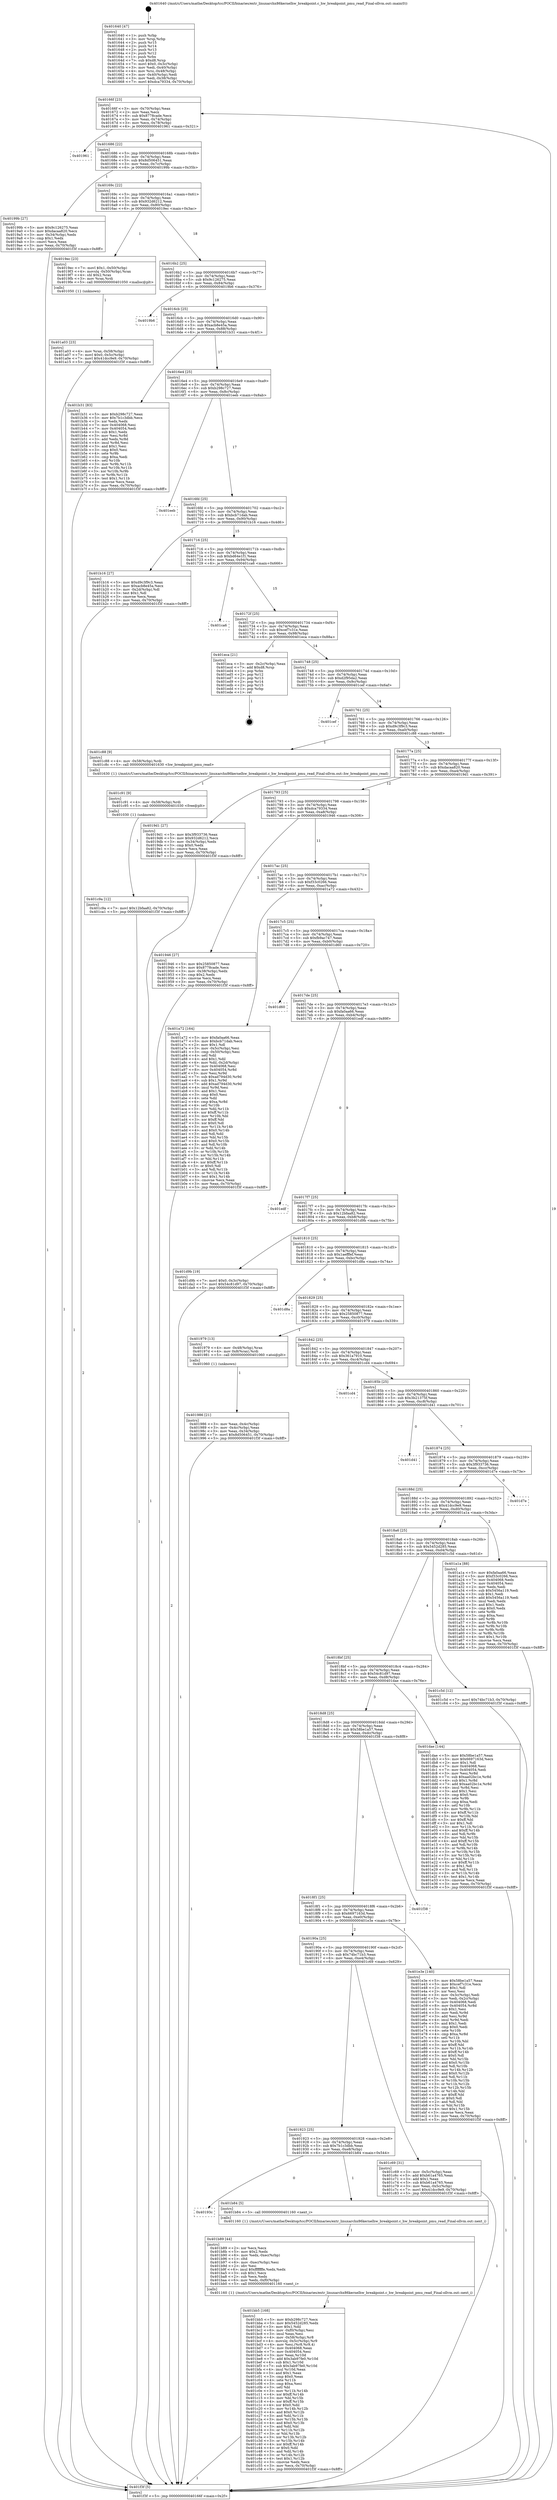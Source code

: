 digraph "0x401640" {
  label = "0x401640 (/mnt/c/Users/mathe/Desktop/tcc/POCII/binaries/extr_linuxarchx86kernelhw_breakpoint.c_hw_breakpoint_pmu_read_Final-ollvm.out::main(0))"
  labelloc = "t"
  node[shape=record]

  Entry [label="",width=0.3,height=0.3,shape=circle,fillcolor=black,style=filled]
  "0x40166f" [label="{
     0x40166f [23]\l
     | [instrs]\l
     &nbsp;&nbsp;0x40166f \<+3\>: mov -0x70(%rbp),%eax\l
     &nbsp;&nbsp;0x401672 \<+2\>: mov %eax,%ecx\l
     &nbsp;&nbsp;0x401674 \<+6\>: sub $0x8778cade,%ecx\l
     &nbsp;&nbsp;0x40167a \<+3\>: mov %eax,-0x74(%rbp)\l
     &nbsp;&nbsp;0x40167d \<+3\>: mov %ecx,-0x78(%rbp)\l
     &nbsp;&nbsp;0x401680 \<+6\>: je 0000000000401961 \<main+0x321\>\l
  }"]
  "0x401961" [label="{
     0x401961\l
  }", style=dashed]
  "0x401686" [label="{
     0x401686 [22]\l
     | [instrs]\l
     &nbsp;&nbsp;0x401686 \<+5\>: jmp 000000000040168b \<main+0x4b\>\l
     &nbsp;&nbsp;0x40168b \<+3\>: mov -0x74(%rbp),%eax\l
     &nbsp;&nbsp;0x40168e \<+5\>: sub $0x8d506451,%eax\l
     &nbsp;&nbsp;0x401693 \<+3\>: mov %eax,-0x7c(%rbp)\l
     &nbsp;&nbsp;0x401696 \<+6\>: je 000000000040199b \<main+0x35b\>\l
  }"]
  Exit [label="",width=0.3,height=0.3,shape=circle,fillcolor=black,style=filled,peripheries=2]
  "0x40199b" [label="{
     0x40199b [27]\l
     | [instrs]\l
     &nbsp;&nbsp;0x40199b \<+5\>: mov $0x9c126275,%eax\l
     &nbsp;&nbsp;0x4019a0 \<+5\>: mov $0xdacaa820,%ecx\l
     &nbsp;&nbsp;0x4019a5 \<+3\>: mov -0x34(%rbp),%edx\l
     &nbsp;&nbsp;0x4019a8 \<+3\>: cmp $0x1,%edx\l
     &nbsp;&nbsp;0x4019ab \<+3\>: cmovl %ecx,%eax\l
     &nbsp;&nbsp;0x4019ae \<+3\>: mov %eax,-0x70(%rbp)\l
     &nbsp;&nbsp;0x4019b1 \<+5\>: jmp 0000000000401f3f \<main+0x8ff\>\l
  }"]
  "0x40169c" [label="{
     0x40169c [22]\l
     | [instrs]\l
     &nbsp;&nbsp;0x40169c \<+5\>: jmp 00000000004016a1 \<main+0x61\>\l
     &nbsp;&nbsp;0x4016a1 \<+3\>: mov -0x74(%rbp),%eax\l
     &nbsp;&nbsp;0x4016a4 \<+5\>: sub $0x932d6212,%eax\l
     &nbsp;&nbsp;0x4016a9 \<+3\>: mov %eax,-0x80(%rbp)\l
     &nbsp;&nbsp;0x4016ac \<+6\>: je 00000000004019ec \<main+0x3ac\>\l
  }"]
  "0x401c9a" [label="{
     0x401c9a [12]\l
     | [instrs]\l
     &nbsp;&nbsp;0x401c9a \<+7\>: movl $0x12bfaa82,-0x70(%rbp)\l
     &nbsp;&nbsp;0x401ca1 \<+5\>: jmp 0000000000401f3f \<main+0x8ff\>\l
  }"]
  "0x4019ec" [label="{
     0x4019ec [23]\l
     | [instrs]\l
     &nbsp;&nbsp;0x4019ec \<+7\>: movl $0x1,-0x50(%rbp)\l
     &nbsp;&nbsp;0x4019f3 \<+4\>: movslq -0x50(%rbp),%rax\l
     &nbsp;&nbsp;0x4019f7 \<+4\>: shl $0x2,%rax\l
     &nbsp;&nbsp;0x4019fb \<+3\>: mov %rax,%rdi\l
     &nbsp;&nbsp;0x4019fe \<+5\>: call 0000000000401050 \<malloc@plt\>\l
     | [calls]\l
     &nbsp;&nbsp;0x401050 \{1\} (unknown)\l
  }"]
  "0x4016b2" [label="{
     0x4016b2 [25]\l
     | [instrs]\l
     &nbsp;&nbsp;0x4016b2 \<+5\>: jmp 00000000004016b7 \<main+0x77\>\l
     &nbsp;&nbsp;0x4016b7 \<+3\>: mov -0x74(%rbp),%eax\l
     &nbsp;&nbsp;0x4016ba \<+5\>: sub $0x9c126275,%eax\l
     &nbsp;&nbsp;0x4016bf \<+6\>: mov %eax,-0x84(%rbp)\l
     &nbsp;&nbsp;0x4016c5 \<+6\>: je 00000000004019b6 \<main+0x376\>\l
  }"]
  "0x401c91" [label="{
     0x401c91 [9]\l
     | [instrs]\l
     &nbsp;&nbsp;0x401c91 \<+4\>: mov -0x58(%rbp),%rdi\l
     &nbsp;&nbsp;0x401c95 \<+5\>: call 0000000000401030 \<free@plt\>\l
     | [calls]\l
     &nbsp;&nbsp;0x401030 \{1\} (unknown)\l
  }"]
  "0x4019b6" [label="{
     0x4019b6\l
  }", style=dashed]
  "0x4016cb" [label="{
     0x4016cb [25]\l
     | [instrs]\l
     &nbsp;&nbsp;0x4016cb \<+5\>: jmp 00000000004016d0 \<main+0x90\>\l
     &nbsp;&nbsp;0x4016d0 \<+3\>: mov -0x74(%rbp),%eax\l
     &nbsp;&nbsp;0x4016d3 \<+5\>: sub $0xacb8e45a,%eax\l
     &nbsp;&nbsp;0x4016d8 \<+6\>: mov %eax,-0x88(%rbp)\l
     &nbsp;&nbsp;0x4016de \<+6\>: je 0000000000401b31 \<main+0x4f1\>\l
  }"]
  "0x401bb5" [label="{
     0x401bb5 [168]\l
     | [instrs]\l
     &nbsp;&nbsp;0x401bb5 \<+5\>: mov $0xb298c727,%ecx\l
     &nbsp;&nbsp;0x401bba \<+5\>: mov $0x5452d285,%edx\l
     &nbsp;&nbsp;0x401bbf \<+3\>: mov $0x1,%dil\l
     &nbsp;&nbsp;0x401bc2 \<+6\>: mov -0xf0(%rbp),%esi\l
     &nbsp;&nbsp;0x401bc8 \<+3\>: imul %eax,%esi\l
     &nbsp;&nbsp;0x401bcb \<+4\>: mov -0x58(%rbp),%r8\l
     &nbsp;&nbsp;0x401bcf \<+4\>: movslq -0x5c(%rbp),%r9\l
     &nbsp;&nbsp;0x401bd3 \<+4\>: mov %esi,(%r8,%r9,4)\l
     &nbsp;&nbsp;0x401bd7 \<+7\>: mov 0x404068,%eax\l
     &nbsp;&nbsp;0x401bde \<+7\>: mov 0x404054,%esi\l
     &nbsp;&nbsp;0x401be5 \<+3\>: mov %eax,%r10d\l
     &nbsp;&nbsp;0x401be8 \<+7\>: add $0x3ab97fe0,%r10d\l
     &nbsp;&nbsp;0x401bef \<+4\>: sub $0x1,%r10d\l
     &nbsp;&nbsp;0x401bf3 \<+7\>: sub $0x3ab97fe0,%r10d\l
     &nbsp;&nbsp;0x401bfa \<+4\>: imul %r10d,%eax\l
     &nbsp;&nbsp;0x401bfe \<+3\>: and $0x1,%eax\l
     &nbsp;&nbsp;0x401c01 \<+3\>: cmp $0x0,%eax\l
     &nbsp;&nbsp;0x401c04 \<+4\>: sete %r11b\l
     &nbsp;&nbsp;0x401c08 \<+3\>: cmp $0xa,%esi\l
     &nbsp;&nbsp;0x401c0b \<+3\>: setl %bl\l
     &nbsp;&nbsp;0x401c0e \<+3\>: mov %r11b,%r14b\l
     &nbsp;&nbsp;0x401c11 \<+4\>: xor $0xff,%r14b\l
     &nbsp;&nbsp;0x401c15 \<+3\>: mov %bl,%r15b\l
     &nbsp;&nbsp;0x401c18 \<+4\>: xor $0xff,%r15b\l
     &nbsp;&nbsp;0x401c1c \<+4\>: xor $0x0,%dil\l
     &nbsp;&nbsp;0x401c20 \<+3\>: mov %r14b,%r12b\l
     &nbsp;&nbsp;0x401c23 \<+4\>: and $0x0,%r12b\l
     &nbsp;&nbsp;0x401c27 \<+3\>: and %dil,%r11b\l
     &nbsp;&nbsp;0x401c2a \<+3\>: mov %r15b,%r13b\l
     &nbsp;&nbsp;0x401c2d \<+4\>: and $0x0,%r13b\l
     &nbsp;&nbsp;0x401c31 \<+3\>: and %dil,%bl\l
     &nbsp;&nbsp;0x401c34 \<+3\>: or %r11b,%r12b\l
     &nbsp;&nbsp;0x401c37 \<+3\>: or %bl,%r13b\l
     &nbsp;&nbsp;0x401c3a \<+3\>: xor %r13b,%r12b\l
     &nbsp;&nbsp;0x401c3d \<+3\>: or %r15b,%r14b\l
     &nbsp;&nbsp;0x401c40 \<+4\>: xor $0xff,%r14b\l
     &nbsp;&nbsp;0x401c44 \<+4\>: or $0x0,%dil\l
     &nbsp;&nbsp;0x401c48 \<+3\>: and %dil,%r14b\l
     &nbsp;&nbsp;0x401c4b \<+3\>: or %r14b,%r12b\l
     &nbsp;&nbsp;0x401c4e \<+4\>: test $0x1,%r12b\l
     &nbsp;&nbsp;0x401c52 \<+3\>: cmovne %edx,%ecx\l
     &nbsp;&nbsp;0x401c55 \<+3\>: mov %ecx,-0x70(%rbp)\l
     &nbsp;&nbsp;0x401c58 \<+5\>: jmp 0000000000401f3f \<main+0x8ff\>\l
  }"]
  "0x401b31" [label="{
     0x401b31 [83]\l
     | [instrs]\l
     &nbsp;&nbsp;0x401b31 \<+5\>: mov $0xb298c727,%eax\l
     &nbsp;&nbsp;0x401b36 \<+5\>: mov $0x7b1c3dbb,%ecx\l
     &nbsp;&nbsp;0x401b3b \<+2\>: xor %edx,%edx\l
     &nbsp;&nbsp;0x401b3d \<+7\>: mov 0x404068,%esi\l
     &nbsp;&nbsp;0x401b44 \<+7\>: mov 0x404054,%edi\l
     &nbsp;&nbsp;0x401b4b \<+3\>: sub $0x1,%edx\l
     &nbsp;&nbsp;0x401b4e \<+3\>: mov %esi,%r8d\l
     &nbsp;&nbsp;0x401b51 \<+3\>: add %edx,%r8d\l
     &nbsp;&nbsp;0x401b54 \<+4\>: imul %r8d,%esi\l
     &nbsp;&nbsp;0x401b58 \<+3\>: and $0x1,%esi\l
     &nbsp;&nbsp;0x401b5b \<+3\>: cmp $0x0,%esi\l
     &nbsp;&nbsp;0x401b5e \<+4\>: sete %r9b\l
     &nbsp;&nbsp;0x401b62 \<+3\>: cmp $0xa,%edi\l
     &nbsp;&nbsp;0x401b65 \<+4\>: setl %r10b\l
     &nbsp;&nbsp;0x401b69 \<+3\>: mov %r9b,%r11b\l
     &nbsp;&nbsp;0x401b6c \<+3\>: and %r10b,%r11b\l
     &nbsp;&nbsp;0x401b6f \<+3\>: xor %r10b,%r9b\l
     &nbsp;&nbsp;0x401b72 \<+3\>: or %r9b,%r11b\l
     &nbsp;&nbsp;0x401b75 \<+4\>: test $0x1,%r11b\l
     &nbsp;&nbsp;0x401b79 \<+3\>: cmovne %ecx,%eax\l
     &nbsp;&nbsp;0x401b7c \<+3\>: mov %eax,-0x70(%rbp)\l
     &nbsp;&nbsp;0x401b7f \<+5\>: jmp 0000000000401f3f \<main+0x8ff\>\l
  }"]
  "0x4016e4" [label="{
     0x4016e4 [25]\l
     | [instrs]\l
     &nbsp;&nbsp;0x4016e4 \<+5\>: jmp 00000000004016e9 \<main+0xa9\>\l
     &nbsp;&nbsp;0x4016e9 \<+3\>: mov -0x74(%rbp),%eax\l
     &nbsp;&nbsp;0x4016ec \<+5\>: sub $0xb298c727,%eax\l
     &nbsp;&nbsp;0x4016f1 \<+6\>: mov %eax,-0x8c(%rbp)\l
     &nbsp;&nbsp;0x4016f7 \<+6\>: je 0000000000401eeb \<main+0x8ab\>\l
  }"]
  "0x401b89" [label="{
     0x401b89 [44]\l
     | [instrs]\l
     &nbsp;&nbsp;0x401b89 \<+2\>: xor %ecx,%ecx\l
     &nbsp;&nbsp;0x401b8b \<+5\>: mov $0x2,%edx\l
     &nbsp;&nbsp;0x401b90 \<+6\>: mov %edx,-0xec(%rbp)\l
     &nbsp;&nbsp;0x401b96 \<+1\>: cltd\l
     &nbsp;&nbsp;0x401b97 \<+6\>: mov -0xec(%rbp),%esi\l
     &nbsp;&nbsp;0x401b9d \<+2\>: idiv %esi\l
     &nbsp;&nbsp;0x401b9f \<+6\>: imul $0xfffffffe,%edx,%edx\l
     &nbsp;&nbsp;0x401ba5 \<+3\>: sub $0x1,%ecx\l
     &nbsp;&nbsp;0x401ba8 \<+2\>: sub %ecx,%edx\l
     &nbsp;&nbsp;0x401baa \<+6\>: mov %edx,-0xf0(%rbp)\l
     &nbsp;&nbsp;0x401bb0 \<+5\>: call 0000000000401160 \<next_i\>\l
     | [calls]\l
     &nbsp;&nbsp;0x401160 \{1\} (/mnt/c/Users/mathe/Desktop/tcc/POCII/binaries/extr_linuxarchx86kernelhw_breakpoint.c_hw_breakpoint_pmu_read_Final-ollvm.out::next_i)\l
  }"]
  "0x401eeb" [label="{
     0x401eeb\l
  }", style=dashed]
  "0x4016fd" [label="{
     0x4016fd [25]\l
     | [instrs]\l
     &nbsp;&nbsp;0x4016fd \<+5\>: jmp 0000000000401702 \<main+0xc2\>\l
     &nbsp;&nbsp;0x401702 \<+3\>: mov -0x74(%rbp),%eax\l
     &nbsp;&nbsp;0x401705 \<+5\>: sub $0xbcb71dab,%eax\l
     &nbsp;&nbsp;0x40170a \<+6\>: mov %eax,-0x90(%rbp)\l
     &nbsp;&nbsp;0x401710 \<+6\>: je 0000000000401b16 \<main+0x4d6\>\l
  }"]
  "0x40193c" [label="{
     0x40193c\l
  }", style=dashed]
  "0x401b16" [label="{
     0x401b16 [27]\l
     | [instrs]\l
     &nbsp;&nbsp;0x401b16 \<+5\>: mov $0xd9c3f9c3,%eax\l
     &nbsp;&nbsp;0x401b1b \<+5\>: mov $0xacb8e45a,%ecx\l
     &nbsp;&nbsp;0x401b20 \<+3\>: mov -0x2d(%rbp),%dl\l
     &nbsp;&nbsp;0x401b23 \<+3\>: test $0x1,%dl\l
     &nbsp;&nbsp;0x401b26 \<+3\>: cmovne %ecx,%eax\l
     &nbsp;&nbsp;0x401b29 \<+3\>: mov %eax,-0x70(%rbp)\l
     &nbsp;&nbsp;0x401b2c \<+5\>: jmp 0000000000401f3f \<main+0x8ff\>\l
  }"]
  "0x401716" [label="{
     0x401716 [25]\l
     | [instrs]\l
     &nbsp;&nbsp;0x401716 \<+5\>: jmp 000000000040171b \<main+0xdb\>\l
     &nbsp;&nbsp;0x40171b \<+3\>: mov -0x74(%rbp),%eax\l
     &nbsp;&nbsp;0x40171e \<+5\>: sub $0xbd64e1f1,%eax\l
     &nbsp;&nbsp;0x401723 \<+6\>: mov %eax,-0x94(%rbp)\l
     &nbsp;&nbsp;0x401729 \<+6\>: je 0000000000401ca6 \<main+0x666\>\l
  }"]
  "0x401b84" [label="{
     0x401b84 [5]\l
     | [instrs]\l
     &nbsp;&nbsp;0x401b84 \<+5\>: call 0000000000401160 \<next_i\>\l
     | [calls]\l
     &nbsp;&nbsp;0x401160 \{1\} (/mnt/c/Users/mathe/Desktop/tcc/POCII/binaries/extr_linuxarchx86kernelhw_breakpoint.c_hw_breakpoint_pmu_read_Final-ollvm.out::next_i)\l
  }"]
  "0x401ca6" [label="{
     0x401ca6\l
  }", style=dashed]
  "0x40172f" [label="{
     0x40172f [25]\l
     | [instrs]\l
     &nbsp;&nbsp;0x40172f \<+5\>: jmp 0000000000401734 \<main+0xf4\>\l
     &nbsp;&nbsp;0x401734 \<+3\>: mov -0x74(%rbp),%eax\l
     &nbsp;&nbsp;0x401737 \<+5\>: sub $0xcef7c31e,%eax\l
     &nbsp;&nbsp;0x40173c \<+6\>: mov %eax,-0x98(%rbp)\l
     &nbsp;&nbsp;0x401742 \<+6\>: je 0000000000401eca \<main+0x88a\>\l
  }"]
  "0x401923" [label="{
     0x401923 [25]\l
     | [instrs]\l
     &nbsp;&nbsp;0x401923 \<+5\>: jmp 0000000000401928 \<main+0x2e8\>\l
     &nbsp;&nbsp;0x401928 \<+3\>: mov -0x74(%rbp),%eax\l
     &nbsp;&nbsp;0x40192b \<+5\>: sub $0x7b1c3dbb,%eax\l
     &nbsp;&nbsp;0x401930 \<+6\>: mov %eax,-0xe8(%rbp)\l
     &nbsp;&nbsp;0x401936 \<+6\>: je 0000000000401b84 \<main+0x544\>\l
  }"]
  "0x401eca" [label="{
     0x401eca [21]\l
     | [instrs]\l
     &nbsp;&nbsp;0x401eca \<+3\>: mov -0x2c(%rbp),%eax\l
     &nbsp;&nbsp;0x401ecd \<+7\>: add $0xd8,%rsp\l
     &nbsp;&nbsp;0x401ed4 \<+1\>: pop %rbx\l
     &nbsp;&nbsp;0x401ed5 \<+2\>: pop %r12\l
     &nbsp;&nbsp;0x401ed7 \<+2\>: pop %r13\l
     &nbsp;&nbsp;0x401ed9 \<+2\>: pop %r14\l
     &nbsp;&nbsp;0x401edb \<+2\>: pop %r15\l
     &nbsp;&nbsp;0x401edd \<+1\>: pop %rbp\l
     &nbsp;&nbsp;0x401ede \<+1\>: ret\l
  }"]
  "0x401748" [label="{
     0x401748 [25]\l
     | [instrs]\l
     &nbsp;&nbsp;0x401748 \<+5\>: jmp 000000000040174d \<main+0x10d\>\l
     &nbsp;&nbsp;0x40174d \<+3\>: mov -0x74(%rbp),%eax\l
     &nbsp;&nbsp;0x401750 \<+5\>: sub $0xd2f95da2,%eax\l
     &nbsp;&nbsp;0x401755 \<+6\>: mov %eax,-0x9c(%rbp)\l
     &nbsp;&nbsp;0x40175b \<+6\>: je 0000000000401cef \<main+0x6af\>\l
  }"]
  "0x401c69" [label="{
     0x401c69 [31]\l
     | [instrs]\l
     &nbsp;&nbsp;0x401c69 \<+3\>: mov -0x5c(%rbp),%eax\l
     &nbsp;&nbsp;0x401c6c \<+5\>: add $0xb61a4765,%eax\l
     &nbsp;&nbsp;0x401c71 \<+3\>: add $0x1,%eax\l
     &nbsp;&nbsp;0x401c74 \<+5\>: sub $0xb61a4765,%eax\l
     &nbsp;&nbsp;0x401c79 \<+3\>: mov %eax,-0x5c(%rbp)\l
     &nbsp;&nbsp;0x401c7c \<+7\>: movl $0x41dcc9e9,-0x70(%rbp)\l
     &nbsp;&nbsp;0x401c83 \<+5\>: jmp 0000000000401f3f \<main+0x8ff\>\l
  }"]
  "0x401cef" [label="{
     0x401cef\l
  }", style=dashed]
  "0x401761" [label="{
     0x401761 [25]\l
     | [instrs]\l
     &nbsp;&nbsp;0x401761 \<+5\>: jmp 0000000000401766 \<main+0x126\>\l
     &nbsp;&nbsp;0x401766 \<+3\>: mov -0x74(%rbp),%eax\l
     &nbsp;&nbsp;0x401769 \<+5\>: sub $0xd9c3f9c3,%eax\l
     &nbsp;&nbsp;0x40176e \<+6\>: mov %eax,-0xa0(%rbp)\l
     &nbsp;&nbsp;0x401774 \<+6\>: je 0000000000401c88 \<main+0x648\>\l
  }"]
  "0x40190a" [label="{
     0x40190a [25]\l
     | [instrs]\l
     &nbsp;&nbsp;0x40190a \<+5\>: jmp 000000000040190f \<main+0x2cf\>\l
     &nbsp;&nbsp;0x40190f \<+3\>: mov -0x74(%rbp),%eax\l
     &nbsp;&nbsp;0x401912 \<+5\>: sub $0x74bc71b3,%eax\l
     &nbsp;&nbsp;0x401917 \<+6\>: mov %eax,-0xe4(%rbp)\l
     &nbsp;&nbsp;0x40191d \<+6\>: je 0000000000401c69 \<main+0x629\>\l
  }"]
  "0x401c88" [label="{
     0x401c88 [9]\l
     | [instrs]\l
     &nbsp;&nbsp;0x401c88 \<+4\>: mov -0x58(%rbp),%rdi\l
     &nbsp;&nbsp;0x401c8c \<+5\>: call 0000000000401630 \<hw_breakpoint_pmu_read\>\l
     | [calls]\l
     &nbsp;&nbsp;0x401630 \{1\} (/mnt/c/Users/mathe/Desktop/tcc/POCII/binaries/extr_linuxarchx86kernelhw_breakpoint.c_hw_breakpoint_pmu_read_Final-ollvm.out::hw_breakpoint_pmu_read)\l
  }"]
  "0x40177a" [label="{
     0x40177a [25]\l
     | [instrs]\l
     &nbsp;&nbsp;0x40177a \<+5\>: jmp 000000000040177f \<main+0x13f\>\l
     &nbsp;&nbsp;0x40177f \<+3\>: mov -0x74(%rbp),%eax\l
     &nbsp;&nbsp;0x401782 \<+5\>: sub $0xdacaa820,%eax\l
     &nbsp;&nbsp;0x401787 \<+6\>: mov %eax,-0xa4(%rbp)\l
     &nbsp;&nbsp;0x40178d \<+6\>: je 00000000004019d1 \<main+0x391\>\l
  }"]
  "0x401e3e" [label="{
     0x401e3e [140]\l
     | [instrs]\l
     &nbsp;&nbsp;0x401e3e \<+5\>: mov $0x58be1a57,%eax\l
     &nbsp;&nbsp;0x401e43 \<+5\>: mov $0xcef7c31e,%ecx\l
     &nbsp;&nbsp;0x401e48 \<+2\>: mov $0x1,%dl\l
     &nbsp;&nbsp;0x401e4a \<+2\>: xor %esi,%esi\l
     &nbsp;&nbsp;0x401e4c \<+3\>: mov -0x3c(%rbp),%edi\l
     &nbsp;&nbsp;0x401e4f \<+3\>: mov %edi,-0x2c(%rbp)\l
     &nbsp;&nbsp;0x401e52 \<+7\>: mov 0x404068,%edi\l
     &nbsp;&nbsp;0x401e59 \<+8\>: mov 0x404054,%r8d\l
     &nbsp;&nbsp;0x401e61 \<+3\>: sub $0x1,%esi\l
     &nbsp;&nbsp;0x401e64 \<+3\>: mov %edi,%r9d\l
     &nbsp;&nbsp;0x401e67 \<+3\>: add %esi,%r9d\l
     &nbsp;&nbsp;0x401e6a \<+4\>: imul %r9d,%edi\l
     &nbsp;&nbsp;0x401e6e \<+3\>: and $0x1,%edi\l
     &nbsp;&nbsp;0x401e71 \<+3\>: cmp $0x0,%edi\l
     &nbsp;&nbsp;0x401e74 \<+4\>: sete %r10b\l
     &nbsp;&nbsp;0x401e78 \<+4\>: cmp $0xa,%r8d\l
     &nbsp;&nbsp;0x401e7c \<+4\>: setl %r11b\l
     &nbsp;&nbsp;0x401e80 \<+3\>: mov %r10b,%bl\l
     &nbsp;&nbsp;0x401e83 \<+3\>: xor $0xff,%bl\l
     &nbsp;&nbsp;0x401e86 \<+3\>: mov %r11b,%r14b\l
     &nbsp;&nbsp;0x401e89 \<+4\>: xor $0xff,%r14b\l
     &nbsp;&nbsp;0x401e8d \<+3\>: xor $0x0,%dl\l
     &nbsp;&nbsp;0x401e90 \<+3\>: mov %bl,%r15b\l
     &nbsp;&nbsp;0x401e93 \<+4\>: and $0x0,%r15b\l
     &nbsp;&nbsp;0x401e97 \<+3\>: and %dl,%r10b\l
     &nbsp;&nbsp;0x401e9a \<+3\>: mov %r14b,%r12b\l
     &nbsp;&nbsp;0x401e9d \<+4\>: and $0x0,%r12b\l
     &nbsp;&nbsp;0x401ea1 \<+3\>: and %dl,%r11b\l
     &nbsp;&nbsp;0x401ea4 \<+3\>: or %r10b,%r15b\l
     &nbsp;&nbsp;0x401ea7 \<+3\>: or %r11b,%r12b\l
     &nbsp;&nbsp;0x401eaa \<+3\>: xor %r12b,%r15b\l
     &nbsp;&nbsp;0x401ead \<+3\>: or %r14b,%bl\l
     &nbsp;&nbsp;0x401eb0 \<+3\>: xor $0xff,%bl\l
     &nbsp;&nbsp;0x401eb3 \<+3\>: or $0x0,%dl\l
     &nbsp;&nbsp;0x401eb6 \<+2\>: and %dl,%bl\l
     &nbsp;&nbsp;0x401eb8 \<+3\>: or %bl,%r15b\l
     &nbsp;&nbsp;0x401ebb \<+4\>: test $0x1,%r15b\l
     &nbsp;&nbsp;0x401ebf \<+3\>: cmovne %ecx,%eax\l
     &nbsp;&nbsp;0x401ec2 \<+3\>: mov %eax,-0x70(%rbp)\l
     &nbsp;&nbsp;0x401ec5 \<+5\>: jmp 0000000000401f3f \<main+0x8ff\>\l
  }"]
  "0x4019d1" [label="{
     0x4019d1 [27]\l
     | [instrs]\l
     &nbsp;&nbsp;0x4019d1 \<+5\>: mov $0x3f933736,%eax\l
     &nbsp;&nbsp;0x4019d6 \<+5\>: mov $0x932d6212,%ecx\l
     &nbsp;&nbsp;0x4019db \<+3\>: mov -0x34(%rbp),%edx\l
     &nbsp;&nbsp;0x4019de \<+3\>: cmp $0x0,%edx\l
     &nbsp;&nbsp;0x4019e1 \<+3\>: cmove %ecx,%eax\l
     &nbsp;&nbsp;0x4019e4 \<+3\>: mov %eax,-0x70(%rbp)\l
     &nbsp;&nbsp;0x4019e7 \<+5\>: jmp 0000000000401f3f \<main+0x8ff\>\l
  }"]
  "0x401793" [label="{
     0x401793 [25]\l
     | [instrs]\l
     &nbsp;&nbsp;0x401793 \<+5\>: jmp 0000000000401798 \<main+0x158\>\l
     &nbsp;&nbsp;0x401798 \<+3\>: mov -0x74(%rbp),%eax\l
     &nbsp;&nbsp;0x40179b \<+5\>: sub $0xdca79334,%eax\l
     &nbsp;&nbsp;0x4017a0 \<+6\>: mov %eax,-0xa8(%rbp)\l
     &nbsp;&nbsp;0x4017a6 \<+6\>: je 0000000000401946 \<main+0x306\>\l
  }"]
  "0x4018f1" [label="{
     0x4018f1 [25]\l
     | [instrs]\l
     &nbsp;&nbsp;0x4018f1 \<+5\>: jmp 00000000004018f6 \<main+0x2b6\>\l
     &nbsp;&nbsp;0x4018f6 \<+3\>: mov -0x74(%rbp),%eax\l
     &nbsp;&nbsp;0x4018f9 \<+5\>: sub $0x6697163d,%eax\l
     &nbsp;&nbsp;0x4018fe \<+6\>: mov %eax,-0xe0(%rbp)\l
     &nbsp;&nbsp;0x401904 \<+6\>: je 0000000000401e3e \<main+0x7fe\>\l
  }"]
  "0x401946" [label="{
     0x401946 [27]\l
     | [instrs]\l
     &nbsp;&nbsp;0x401946 \<+5\>: mov $0x25850877,%eax\l
     &nbsp;&nbsp;0x40194b \<+5\>: mov $0x8778cade,%ecx\l
     &nbsp;&nbsp;0x401950 \<+3\>: mov -0x38(%rbp),%edx\l
     &nbsp;&nbsp;0x401953 \<+3\>: cmp $0x2,%edx\l
     &nbsp;&nbsp;0x401956 \<+3\>: cmovne %ecx,%eax\l
     &nbsp;&nbsp;0x401959 \<+3\>: mov %eax,-0x70(%rbp)\l
     &nbsp;&nbsp;0x40195c \<+5\>: jmp 0000000000401f3f \<main+0x8ff\>\l
  }"]
  "0x4017ac" [label="{
     0x4017ac [25]\l
     | [instrs]\l
     &nbsp;&nbsp;0x4017ac \<+5\>: jmp 00000000004017b1 \<main+0x171\>\l
     &nbsp;&nbsp;0x4017b1 \<+3\>: mov -0x74(%rbp),%eax\l
     &nbsp;&nbsp;0x4017b4 \<+5\>: sub $0xf33c0266,%eax\l
     &nbsp;&nbsp;0x4017b9 \<+6\>: mov %eax,-0xac(%rbp)\l
     &nbsp;&nbsp;0x4017bf \<+6\>: je 0000000000401a72 \<main+0x432\>\l
  }"]
  "0x401f3f" [label="{
     0x401f3f [5]\l
     | [instrs]\l
     &nbsp;&nbsp;0x401f3f \<+5\>: jmp 000000000040166f \<main+0x2f\>\l
  }"]
  "0x401640" [label="{
     0x401640 [47]\l
     | [instrs]\l
     &nbsp;&nbsp;0x401640 \<+1\>: push %rbp\l
     &nbsp;&nbsp;0x401641 \<+3\>: mov %rsp,%rbp\l
     &nbsp;&nbsp;0x401644 \<+2\>: push %r15\l
     &nbsp;&nbsp;0x401646 \<+2\>: push %r14\l
     &nbsp;&nbsp;0x401648 \<+2\>: push %r13\l
     &nbsp;&nbsp;0x40164a \<+2\>: push %r12\l
     &nbsp;&nbsp;0x40164c \<+1\>: push %rbx\l
     &nbsp;&nbsp;0x40164d \<+7\>: sub $0xd8,%rsp\l
     &nbsp;&nbsp;0x401654 \<+7\>: movl $0x0,-0x3c(%rbp)\l
     &nbsp;&nbsp;0x40165b \<+3\>: mov %edi,-0x40(%rbp)\l
     &nbsp;&nbsp;0x40165e \<+4\>: mov %rsi,-0x48(%rbp)\l
     &nbsp;&nbsp;0x401662 \<+3\>: mov -0x40(%rbp),%edi\l
     &nbsp;&nbsp;0x401665 \<+3\>: mov %edi,-0x38(%rbp)\l
     &nbsp;&nbsp;0x401668 \<+7\>: movl $0xdca79334,-0x70(%rbp)\l
  }"]
  "0x401f38" [label="{
     0x401f38\l
  }", style=dashed]
  "0x401a72" [label="{
     0x401a72 [164]\l
     | [instrs]\l
     &nbsp;&nbsp;0x401a72 \<+5\>: mov $0xfa0aa66,%eax\l
     &nbsp;&nbsp;0x401a77 \<+5\>: mov $0xbcb71dab,%ecx\l
     &nbsp;&nbsp;0x401a7c \<+2\>: mov $0x1,%dl\l
     &nbsp;&nbsp;0x401a7e \<+3\>: mov -0x5c(%rbp),%esi\l
     &nbsp;&nbsp;0x401a81 \<+3\>: cmp -0x50(%rbp),%esi\l
     &nbsp;&nbsp;0x401a84 \<+4\>: setl %dil\l
     &nbsp;&nbsp;0x401a88 \<+4\>: and $0x1,%dil\l
     &nbsp;&nbsp;0x401a8c \<+4\>: mov %dil,-0x2d(%rbp)\l
     &nbsp;&nbsp;0x401a90 \<+7\>: mov 0x404068,%esi\l
     &nbsp;&nbsp;0x401a97 \<+8\>: mov 0x404054,%r8d\l
     &nbsp;&nbsp;0x401a9f \<+3\>: mov %esi,%r9d\l
     &nbsp;&nbsp;0x401aa2 \<+7\>: sub $0xad794d30,%r9d\l
     &nbsp;&nbsp;0x401aa9 \<+4\>: sub $0x1,%r9d\l
     &nbsp;&nbsp;0x401aad \<+7\>: add $0xad794d30,%r9d\l
     &nbsp;&nbsp;0x401ab4 \<+4\>: imul %r9d,%esi\l
     &nbsp;&nbsp;0x401ab8 \<+3\>: and $0x1,%esi\l
     &nbsp;&nbsp;0x401abb \<+3\>: cmp $0x0,%esi\l
     &nbsp;&nbsp;0x401abe \<+4\>: sete %dil\l
     &nbsp;&nbsp;0x401ac2 \<+4\>: cmp $0xa,%r8d\l
     &nbsp;&nbsp;0x401ac6 \<+4\>: setl %r10b\l
     &nbsp;&nbsp;0x401aca \<+3\>: mov %dil,%r11b\l
     &nbsp;&nbsp;0x401acd \<+4\>: xor $0xff,%r11b\l
     &nbsp;&nbsp;0x401ad1 \<+3\>: mov %r10b,%bl\l
     &nbsp;&nbsp;0x401ad4 \<+3\>: xor $0xff,%bl\l
     &nbsp;&nbsp;0x401ad7 \<+3\>: xor $0x0,%dl\l
     &nbsp;&nbsp;0x401ada \<+3\>: mov %r11b,%r14b\l
     &nbsp;&nbsp;0x401add \<+4\>: and $0x0,%r14b\l
     &nbsp;&nbsp;0x401ae1 \<+3\>: and %dl,%dil\l
     &nbsp;&nbsp;0x401ae4 \<+3\>: mov %bl,%r15b\l
     &nbsp;&nbsp;0x401ae7 \<+4\>: and $0x0,%r15b\l
     &nbsp;&nbsp;0x401aeb \<+3\>: and %dl,%r10b\l
     &nbsp;&nbsp;0x401aee \<+3\>: or %dil,%r14b\l
     &nbsp;&nbsp;0x401af1 \<+3\>: or %r10b,%r15b\l
     &nbsp;&nbsp;0x401af4 \<+3\>: xor %r15b,%r14b\l
     &nbsp;&nbsp;0x401af7 \<+3\>: or %bl,%r11b\l
     &nbsp;&nbsp;0x401afa \<+4\>: xor $0xff,%r11b\l
     &nbsp;&nbsp;0x401afe \<+3\>: or $0x0,%dl\l
     &nbsp;&nbsp;0x401b01 \<+3\>: and %dl,%r11b\l
     &nbsp;&nbsp;0x401b04 \<+3\>: or %r11b,%r14b\l
     &nbsp;&nbsp;0x401b07 \<+4\>: test $0x1,%r14b\l
     &nbsp;&nbsp;0x401b0b \<+3\>: cmovne %ecx,%eax\l
     &nbsp;&nbsp;0x401b0e \<+3\>: mov %eax,-0x70(%rbp)\l
     &nbsp;&nbsp;0x401b11 \<+5\>: jmp 0000000000401f3f \<main+0x8ff\>\l
  }"]
  "0x4017c5" [label="{
     0x4017c5 [25]\l
     | [instrs]\l
     &nbsp;&nbsp;0x4017c5 \<+5\>: jmp 00000000004017ca \<main+0x18a\>\l
     &nbsp;&nbsp;0x4017ca \<+3\>: mov -0x74(%rbp),%eax\l
     &nbsp;&nbsp;0x4017cd \<+5\>: sub $0xfb9ac747,%eax\l
     &nbsp;&nbsp;0x4017d2 \<+6\>: mov %eax,-0xb0(%rbp)\l
     &nbsp;&nbsp;0x4017d8 \<+6\>: je 0000000000401d60 \<main+0x720\>\l
  }"]
  "0x4018d8" [label="{
     0x4018d8 [25]\l
     | [instrs]\l
     &nbsp;&nbsp;0x4018d8 \<+5\>: jmp 00000000004018dd \<main+0x29d\>\l
     &nbsp;&nbsp;0x4018dd \<+3\>: mov -0x74(%rbp),%eax\l
     &nbsp;&nbsp;0x4018e0 \<+5\>: sub $0x58be1a57,%eax\l
     &nbsp;&nbsp;0x4018e5 \<+6\>: mov %eax,-0xdc(%rbp)\l
     &nbsp;&nbsp;0x4018eb \<+6\>: je 0000000000401f38 \<main+0x8f8\>\l
  }"]
  "0x401d60" [label="{
     0x401d60\l
  }", style=dashed]
  "0x4017de" [label="{
     0x4017de [25]\l
     | [instrs]\l
     &nbsp;&nbsp;0x4017de \<+5\>: jmp 00000000004017e3 \<main+0x1a3\>\l
     &nbsp;&nbsp;0x4017e3 \<+3\>: mov -0x74(%rbp),%eax\l
     &nbsp;&nbsp;0x4017e6 \<+5\>: sub $0xfa0aa66,%eax\l
     &nbsp;&nbsp;0x4017eb \<+6\>: mov %eax,-0xb4(%rbp)\l
     &nbsp;&nbsp;0x4017f1 \<+6\>: je 0000000000401edf \<main+0x89f\>\l
  }"]
  "0x401dae" [label="{
     0x401dae [144]\l
     | [instrs]\l
     &nbsp;&nbsp;0x401dae \<+5\>: mov $0x58be1a57,%eax\l
     &nbsp;&nbsp;0x401db3 \<+5\>: mov $0x6697163d,%ecx\l
     &nbsp;&nbsp;0x401db8 \<+2\>: mov $0x1,%dl\l
     &nbsp;&nbsp;0x401dba \<+7\>: mov 0x404068,%esi\l
     &nbsp;&nbsp;0x401dc1 \<+7\>: mov 0x404054,%edi\l
     &nbsp;&nbsp;0x401dc8 \<+3\>: mov %esi,%r8d\l
     &nbsp;&nbsp;0x401dcb \<+7\>: sub $0xaa02bc1e,%r8d\l
     &nbsp;&nbsp;0x401dd2 \<+4\>: sub $0x1,%r8d\l
     &nbsp;&nbsp;0x401dd6 \<+7\>: add $0xaa02bc1e,%r8d\l
     &nbsp;&nbsp;0x401ddd \<+4\>: imul %r8d,%esi\l
     &nbsp;&nbsp;0x401de1 \<+3\>: and $0x1,%esi\l
     &nbsp;&nbsp;0x401de4 \<+3\>: cmp $0x0,%esi\l
     &nbsp;&nbsp;0x401de7 \<+4\>: sete %r9b\l
     &nbsp;&nbsp;0x401deb \<+3\>: cmp $0xa,%edi\l
     &nbsp;&nbsp;0x401dee \<+4\>: setl %r10b\l
     &nbsp;&nbsp;0x401df2 \<+3\>: mov %r9b,%r11b\l
     &nbsp;&nbsp;0x401df5 \<+4\>: xor $0xff,%r11b\l
     &nbsp;&nbsp;0x401df9 \<+3\>: mov %r10b,%bl\l
     &nbsp;&nbsp;0x401dfc \<+3\>: xor $0xff,%bl\l
     &nbsp;&nbsp;0x401dff \<+3\>: xor $0x1,%dl\l
     &nbsp;&nbsp;0x401e02 \<+3\>: mov %r11b,%r14b\l
     &nbsp;&nbsp;0x401e05 \<+4\>: and $0xff,%r14b\l
     &nbsp;&nbsp;0x401e09 \<+3\>: and %dl,%r9b\l
     &nbsp;&nbsp;0x401e0c \<+3\>: mov %bl,%r15b\l
     &nbsp;&nbsp;0x401e0f \<+4\>: and $0xff,%r15b\l
     &nbsp;&nbsp;0x401e13 \<+3\>: and %dl,%r10b\l
     &nbsp;&nbsp;0x401e16 \<+3\>: or %r9b,%r14b\l
     &nbsp;&nbsp;0x401e19 \<+3\>: or %r10b,%r15b\l
     &nbsp;&nbsp;0x401e1c \<+3\>: xor %r15b,%r14b\l
     &nbsp;&nbsp;0x401e1f \<+3\>: or %bl,%r11b\l
     &nbsp;&nbsp;0x401e22 \<+4\>: xor $0xff,%r11b\l
     &nbsp;&nbsp;0x401e26 \<+3\>: or $0x1,%dl\l
     &nbsp;&nbsp;0x401e29 \<+3\>: and %dl,%r11b\l
     &nbsp;&nbsp;0x401e2c \<+3\>: or %r11b,%r14b\l
     &nbsp;&nbsp;0x401e2f \<+4\>: test $0x1,%r14b\l
     &nbsp;&nbsp;0x401e33 \<+3\>: cmovne %ecx,%eax\l
     &nbsp;&nbsp;0x401e36 \<+3\>: mov %eax,-0x70(%rbp)\l
     &nbsp;&nbsp;0x401e39 \<+5\>: jmp 0000000000401f3f \<main+0x8ff\>\l
  }"]
  "0x401edf" [label="{
     0x401edf\l
  }", style=dashed]
  "0x4017f7" [label="{
     0x4017f7 [25]\l
     | [instrs]\l
     &nbsp;&nbsp;0x4017f7 \<+5\>: jmp 00000000004017fc \<main+0x1bc\>\l
     &nbsp;&nbsp;0x4017fc \<+3\>: mov -0x74(%rbp),%eax\l
     &nbsp;&nbsp;0x4017ff \<+5\>: sub $0x12bfaa82,%eax\l
     &nbsp;&nbsp;0x401804 \<+6\>: mov %eax,-0xb8(%rbp)\l
     &nbsp;&nbsp;0x40180a \<+6\>: je 0000000000401d9b \<main+0x75b\>\l
  }"]
  "0x4018bf" [label="{
     0x4018bf [25]\l
     | [instrs]\l
     &nbsp;&nbsp;0x4018bf \<+5\>: jmp 00000000004018c4 \<main+0x284\>\l
     &nbsp;&nbsp;0x4018c4 \<+3\>: mov -0x74(%rbp),%eax\l
     &nbsp;&nbsp;0x4018c7 \<+5\>: sub $0x54c81d97,%eax\l
     &nbsp;&nbsp;0x4018cc \<+6\>: mov %eax,-0xd8(%rbp)\l
     &nbsp;&nbsp;0x4018d2 \<+6\>: je 0000000000401dae \<main+0x76e\>\l
  }"]
  "0x401d9b" [label="{
     0x401d9b [19]\l
     | [instrs]\l
     &nbsp;&nbsp;0x401d9b \<+7\>: movl $0x0,-0x3c(%rbp)\l
     &nbsp;&nbsp;0x401da2 \<+7\>: movl $0x54c81d97,-0x70(%rbp)\l
     &nbsp;&nbsp;0x401da9 \<+5\>: jmp 0000000000401f3f \<main+0x8ff\>\l
  }"]
  "0x401810" [label="{
     0x401810 [25]\l
     | [instrs]\l
     &nbsp;&nbsp;0x401810 \<+5\>: jmp 0000000000401815 \<main+0x1d5\>\l
     &nbsp;&nbsp;0x401815 \<+3\>: mov -0x74(%rbp),%eax\l
     &nbsp;&nbsp;0x401818 \<+5\>: sub $0x1aefffef,%eax\l
     &nbsp;&nbsp;0x40181d \<+6\>: mov %eax,-0xbc(%rbp)\l
     &nbsp;&nbsp;0x401823 \<+6\>: je 0000000000401d8a \<main+0x74a\>\l
  }"]
  "0x401c5d" [label="{
     0x401c5d [12]\l
     | [instrs]\l
     &nbsp;&nbsp;0x401c5d \<+7\>: movl $0x74bc71b3,-0x70(%rbp)\l
     &nbsp;&nbsp;0x401c64 \<+5\>: jmp 0000000000401f3f \<main+0x8ff\>\l
  }"]
  "0x401d8a" [label="{
     0x401d8a\l
  }", style=dashed]
  "0x401829" [label="{
     0x401829 [25]\l
     | [instrs]\l
     &nbsp;&nbsp;0x401829 \<+5\>: jmp 000000000040182e \<main+0x1ee\>\l
     &nbsp;&nbsp;0x40182e \<+3\>: mov -0x74(%rbp),%eax\l
     &nbsp;&nbsp;0x401831 \<+5\>: sub $0x25850877,%eax\l
     &nbsp;&nbsp;0x401836 \<+6\>: mov %eax,-0xc0(%rbp)\l
     &nbsp;&nbsp;0x40183c \<+6\>: je 0000000000401979 \<main+0x339\>\l
  }"]
  "0x4018a6" [label="{
     0x4018a6 [25]\l
     | [instrs]\l
     &nbsp;&nbsp;0x4018a6 \<+5\>: jmp 00000000004018ab \<main+0x26b\>\l
     &nbsp;&nbsp;0x4018ab \<+3\>: mov -0x74(%rbp),%eax\l
     &nbsp;&nbsp;0x4018ae \<+5\>: sub $0x5452d285,%eax\l
     &nbsp;&nbsp;0x4018b3 \<+6\>: mov %eax,-0xd4(%rbp)\l
     &nbsp;&nbsp;0x4018b9 \<+6\>: je 0000000000401c5d \<main+0x61d\>\l
  }"]
  "0x401979" [label="{
     0x401979 [13]\l
     | [instrs]\l
     &nbsp;&nbsp;0x401979 \<+4\>: mov -0x48(%rbp),%rax\l
     &nbsp;&nbsp;0x40197d \<+4\>: mov 0x8(%rax),%rdi\l
     &nbsp;&nbsp;0x401981 \<+5\>: call 0000000000401060 \<atoi@plt\>\l
     | [calls]\l
     &nbsp;&nbsp;0x401060 \{1\} (unknown)\l
  }"]
  "0x401842" [label="{
     0x401842 [25]\l
     | [instrs]\l
     &nbsp;&nbsp;0x401842 \<+5\>: jmp 0000000000401847 \<main+0x207\>\l
     &nbsp;&nbsp;0x401847 \<+3\>: mov -0x74(%rbp),%eax\l
     &nbsp;&nbsp;0x40184a \<+5\>: sub $0x361a7910,%eax\l
     &nbsp;&nbsp;0x40184f \<+6\>: mov %eax,-0xc4(%rbp)\l
     &nbsp;&nbsp;0x401855 \<+6\>: je 0000000000401cd4 \<main+0x694\>\l
  }"]
  "0x401986" [label="{
     0x401986 [21]\l
     | [instrs]\l
     &nbsp;&nbsp;0x401986 \<+3\>: mov %eax,-0x4c(%rbp)\l
     &nbsp;&nbsp;0x401989 \<+3\>: mov -0x4c(%rbp),%eax\l
     &nbsp;&nbsp;0x40198c \<+3\>: mov %eax,-0x34(%rbp)\l
     &nbsp;&nbsp;0x40198f \<+7\>: movl $0x8d506451,-0x70(%rbp)\l
     &nbsp;&nbsp;0x401996 \<+5\>: jmp 0000000000401f3f \<main+0x8ff\>\l
  }"]
  "0x401a03" [label="{
     0x401a03 [23]\l
     | [instrs]\l
     &nbsp;&nbsp;0x401a03 \<+4\>: mov %rax,-0x58(%rbp)\l
     &nbsp;&nbsp;0x401a07 \<+7\>: movl $0x0,-0x5c(%rbp)\l
     &nbsp;&nbsp;0x401a0e \<+7\>: movl $0x41dcc9e9,-0x70(%rbp)\l
     &nbsp;&nbsp;0x401a15 \<+5\>: jmp 0000000000401f3f \<main+0x8ff\>\l
  }"]
  "0x401a1a" [label="{
     0x401a1a [88]\l
     | [instrs]\l
     &nbsp;&nbsp;0x401a1a \<+5\>: mov $0xfa0aa66,%eax\l
     &nbsp;&nbsp;0x401a1f \<+5\>: mov $0xf33c0266,%ecx\l
     &nbsp;&nbsp;0x401a24 \<+7\>: mov 0x404068,%edx\l
     &nbsp;&nbsp;0x401a2b \<+7\>: mov 0x404054,%esi\l
     &nbsp;&nbsp;0x401a32 \<+2\>: mov %edx,%edi\l
     &nbsp;&nbsp;0x401a34 \<+6\>: sub $0x5456a119,%edi\l
     &nbsp;&nbsp;0x401a3a \<+3\>: sub $0x1,%edi\l
     &nbsp;&nbsp;0x401a3d \<+6\>: add $0x5456a119,%edi\l
     &nbsp;&nbsp;0x401a43 \<+3\>: imul %edi,%edx\l
     &nbsp;&nbsp;0x401a46 \<+3\>: and $0x1,%edx\l
     &nbsp;&nbsp;0x401a49 \<+3\>: cmp $0x0,%edx\l
     &nbsp;&nbsp;0x401a4c \<+4\>: sete %r8b\l
     &nbsp;&nbsp;0x401a50 \<+3\>: cmp $0xa,%esi\l
     &nbsp;&nbsp;0x401a53 \<+4\>: setl %r9b\l
     &nbsp;&nbsp;0x401a57 \<+3\>: mov %r8b,%r10b\l
     &nbsp;&nbsp;0x401a5a \<+3\>: and %r9b,%r10b\l
     &nbsp;&nbsp;0x401a5d \<+3\>: xor %r9b,%r8b\l
     &nbsp;&nbsp;0x401a60 \<+3\>: or %r8b,%r10b\l
     &nbsp;&nbsp;0x401a63 \<+4\>: test $0x1,%r10b\l
     &nbsp;&nbsp;0x401a67 \<+3\>: cmovne %ecx,%eax\l
     &nbsp;&nbsp;0x401a6a \<+3\>: mov %eax,-0x70(%rbp)\l
     &nbsp;&nbsp;0x401a6d \<+5\>: jmp 0000000000401f3f \<main+0x8ff\>\l
  }"]
  "0x401cd4" [label="{
     0x401cd4\l
  }", style=dashed]
  "0x40185b" [label="{
     0x40185b [25]\l
     | [instrs]\l
     &nbsp;&nbsp;0x40185b \<+5\>: jmp 0000000000401860 \<main+0x220\>\l
     &nbsp;&nbsp;0x401860 \<+3\>: mov -0x74(%rbp),%eax\l
     &nbsp;&nbsp;0x401863 \<+5\>: sub $0x3b21375f,%eax\l
     &nbsp;&nbsp;0x401868 \<+6\>: mov %eax,-0xc8(%rbp)\l
     &nbsp;&nbsp;0x40186e \<+6\>: je 0000000000401d41 \<main+0x701\>\l
  }"]
  "0x40188d" [label="{
     0x40188d [25]\l
     | [instrs]\l
     &nbsp;&nbsp;0x40188d \<+5\>: jmp 0000000000401892 \<main+0x252\>\l
     &nbsp;&nbsp;0x401892 \<+3\>: mov -0x74(%rbp),%eax\l
     &nbsp;&nbsp;0x401895 \<+5\>: sub $0x41dcc9e9,%eax\l
     &nbsp;&nbsp;0x40189a \<+6\>: mov %eax,-0xd0(%rbp)\l
     &nbsp;&nbsp;0x4018a0 \<+6\>: je 0000000000401a1a \<main+0x3da\>\l
  }"]
  "0x401d41" [label="{
     0x401d41\l
  }", style=dashed]
  "0x401874" [label="{
     0x401874 [25]\l
     | [instrs]\l
     &nbsp;&nbsp;0x401874 \<+5\>: jmp 0000000000401879 \<main+0x239\>\l
     &nbsp;&nbsp;0x401879 \<+3\>: mov -0x74(%rbp),%eax\l
     &nbsp;&nbsp;0x40187c \<+5\>: sub $0x3f933736,%eax\l
     &nbsp;&nbsp;0x401881 \<+6\>: mov %eax,-0xcc(%rbp)\l
     &nbsp;&nbsp;0x401887 \<+6\>: je 0000000000401d7e \<main+0x73e\>\l
  }"]
  "0x401d7e" [label="{
     0x401d7e\l
  }", style=dashed]
  Entry -> "0x401640" [label=" 1"]
  "0x40166f" -> "0x401961" [label=" 0"]
  "0x40166f" -> "0x401686" [label=" 20"]
  "0x401eca" -> Exit [label=" 1"]
  "0x401686" -> "0x40199b" [label=" 1"]
  "0x401686" -> "0x40169c" [label=" 19"]
  "0x401e3e" -> "0x401f3f" [label=" 1"]
  "0x40169c" -> "0x4019ec" [label=" 1"]
  "0x40169c" -> "0x4016b2" [label=" 18"]
  "0x401dae" -> "0x401f3f" [label=" 1"]
  "0x4016b2" -> "0x4019b6" [label=" 0"]
  "0x4016b2" -> "0x4016cb" [label=" 18"]
  "0x401d9b" -> "0x401f3f" [label=" 1"]
  "0x4016cb" -> "0x401b31" [label=" 1"]
  "0x4016cb" -> "0x4016e4" [label=" 17"]
  "0x401c9a" -> "0x401f3f" [label=" 1"]
  "0x4016e4" -> "0x401eeb" [label=" 0"]
  "0x4016e4" -> "0x4016fd" [label=" 17"]
  "0x401c91" -> "0x401c9a" [label=" 1"]
  "0x4016fd" -> "0x401b16" [label=" 2"]
  "0x4016fd" -> "0x401716" [label=" 15"]
  "0x401c88" -> "0x401c91" [label=" 1"]
  "0x401716" -> "0x401ca6" [label=" 0"]
  "0x401716" -> "0x40172f" [label=" 15"]
  "0x401c69" -> "0x401f3f" [label=" 1"]
  "0x40172f" -> "0x401eca" [label=" 1"]
  "0x40172f" -> "0x401748" [label=" 14"]
  "0x401bb5" -> "0x401f3f" [label=" 1"]
  "0x401748" -> "0x401cef" [label=" 0"]
  "0x401748" -> "0x401761" [label=" 14"]
  "0x401b89" -> "0x401bb5" [label=" 1"]
  "0x401761" -> "0x401c88" [label=" 1"]
  "0x401761" -> "0x40177a" [label=" 13"]
  "0x401923" -> "0x40193c" [label=" 0"]
  "0x40177a" -> "0x4019d1" [label=" 1"]
  "0x40177a" -> "0x401793" [label=" 12"]
  "0x401923" -> "0x401b84" [label=" 1"]
  "0x401793" -> "0x401946" [label=" 1"]
  "0x401793" -> "0x4017ac" [label=" 11"]
  "0x401946" -> "0x401f3f" [label=" 1"]
  "0x401640" -> "0x40166f" [label=" 1"]
  "0x401f3f" -> "0x40166f" [label=" 19"]
  "0x40190a" -> "0x401923" [label=" 1"]
  "0x4017ac" -> "0x401a72" [label=" 2"]
  "0x4017ac" -> "0x4017c5" [label=" 9"]
  "0x40190a" -> "0x401c69" [label=" 1"]
  "0x4017c5" -> "0x401d60" [label=" 0"]
  "0x4017c5" -> "0x4017de" [label=" 9"]
  "0x4018f1" -> "0x40190a" [label=" 2"]
  "0x4017de" -> "0x401edf" [label=" 0"]
  "0x4017de" -> "0x4017f7" [label=" 9"]
  "0x4018f1" -> "0x401e3e" [label=" 1"]
  "0x4017f7" -> "0x401d9b" [label=" 1"]
  "0x4017f7" -> "0x401810" [label=" 8"]
  "0x4018d8" -> "0x4018f1" [label=" 3"]
  "0x401810" -> "0x401d8a" [label=" 0"]
  "0x401810" -> "0x401829" [label=" 8"]
  "0x4018d8" -> "0x401f38" [label=" 0"]
  "0x401829" -> "0x401979" [label=" 1"]
  "0x401829" -> "0x401842" [label=" 7"]
  "0x401979" -> "0x401986" [label=" 1"]
  "0x401986" -> "0x401f3f" [label=" 1"]
  "0x40199b" -> "0x401f3f" [label=" 1"]
  "0x4019d1" -> "0x401f3f" [label=" 1"]
  "0x4019ec" -> "0x401a03" [label=" 1"]
  "0x401a03" -> "0x401f3f" [label=" 1"]
  "0x4018bf" -> "0x4018d8" [label=" 3"]
  "0x401842" -> "0x401cd4" [label=" 0"]
  "0x401842" -> "0x40185b" [label=" 7"]
  "0x4018bf" -> "0x401dae" [label=" 1"]
  "0x40185b" -> "0x401d41" [label=" 0"]
  "0x40185b" -> "0x401874" [label=" 7"]
  "0x4018a6" -> "0x4018bf" [label=" 4"]
  "0x401874" -> "0x401d7e" [label=" 0"]
  "0x401874" -> "0x40188d" [label=" 7"]
  "0x401c5d" -> "0x401f3f" [label=" 1"]
  "0x40188d" -> "0x401a1a" [label=" 2"]
  "0x40188d" -> "0x4018a6" [label=" 5"]
  "0x401a1a" -> "0x401f3f" [label=" 2"]
  "0x401a72" -> "0x401f3f" [label=" 2"]
  "0x401b16" -> "0x401f3f" [label=" 2"]
  "0x401b31" -> "0x401f3f" [label=" 1"]
  "0x401b84" -> "0x401b89" [label=" 1"]
  "0x4018a6" -> "0x401c5d" [label=" 1"]
}
